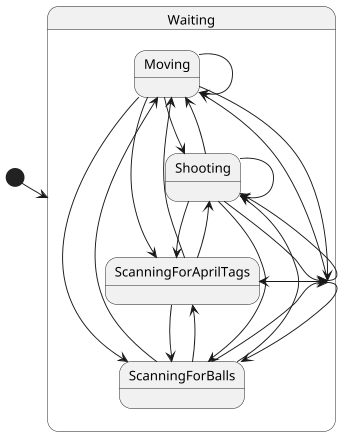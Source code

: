 @startuml
'https://plantuml.com/state-diagram

scale 350 width

[*] --> Waiting
state Waiting{
 Waiting --> Moving
 Waiting --> Shooting
 Waiting --> ScanningForBalls
 Waiting --> ScanningForAprilTags
}

state Moving {
 Moving --> Waiting
 Moving --> Shooting
 Moving --> Moving
 Moving --> ScanningForAprilTags
 Moving --> ScanningForBalls

}

state Shooting {
 Shooting --> Waiting
 Shooting --> Shooting
 Shooting --> Moving
 Shooting --> ScanningForAprilTags
 Shooting --> ScanningForBalls
}

state ScanningForBalls {
 ScanningForBalls --> Waiting
 ScanningForBalls --> Shooting
 ScanningForBalls --> Moving
 ScanningForBalls --> ScanningForAprilTags

}

state ScanningForAprilTags {
 ScanningForAprilTags --> Waiting
 ScanningForAprilTags --> Shooting
 ScanningForAprilTags --> Moving
 ScanningForAprilTags --> ScanningForBalls
}
@enduml
